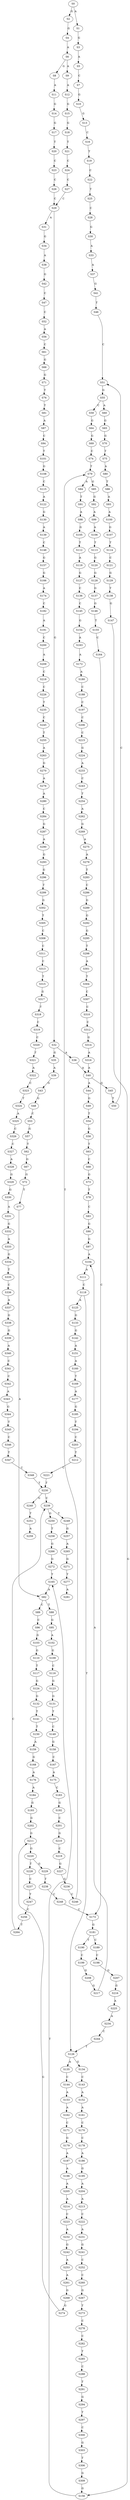 strict digraph  {
	S0 -> S1 [ label = A ];
	S0 -> S2 [ label = G ];
	S1 -> S3 [ label = G ];
	S2 -> S4 [ label = G ];
	S3 -> S5 [ label = A ];
	S4 -> S6 [ label = A ];
	S5 -> S7 [ label = C ];
	S6 -> S8 [ label = G ];
	S6 -> S9 [ label = A ];
	S7 -> S10 [ label = G ];
	S8 -> S11 [ label = A ];
	S9 -> S12 [ label = A ];
	S10 -> S13 [ label = G ];
	S11 -> S14 [ label = G ];
	S12 -> S15 [ label = G ];
	S13 -> S16 [ label = C ];
	S14 -> S17 [ label = G ];
	S15 -> S18 [ label = G ];
	S16 -> S19 [ label = T ];
	S17 -> S20 [ label = T ];
	S18 -> S21 [ label = T ];
	S19 -> S22 [ label = C ];
	S20 -> S23 [ label = C ];
	S21 -> S24 [ label = C ];
	S22 -> S25 [ label = T ];
	S23 -> S26 [ label = C ];
	S24 -> S27 [ label = C ];
	S25 -> S28 [ label = C ];
	S26 -> S29 [ label = C ];
	S27 -> S29 [ label = C ];
	S28 -> S30 [ label = G ];
	S29 -> S31 [ label = A ];
	S29 -> S32 [ label = G ];
	S30 -> S33 [ label = A ];
	S31 -> S34 [ label = G ];
	S32 -> S35 [ label = G ];
	S32 -> S36 [ label = A ];
	S33 -> S37 [ label = A ];
	S34 -> S38 [ label = A ];
	S35 -> S39 [ label = A ];
	S36 -> S40 [ label = A ];
	S37 -> S41 [ label = G ];
	S38 -> S42 [ label = G ];
	S39 -> S43 [ label = G ];
	S40 -> S44 [ label = A ];
	S40 -> S45 [ label = G ];
	S41 -> S46 [ label = T ];
	S42 -> S47 [ label = C ];
	S43 -> S48 [ label = G ];
	S44 -> S49 [ label = G ];
	S45 -> S50 [ label = T ];
	S46 -> S51 [ label = C ];
	S47 -> S52 [ label = C ];
	S48 -> S53 [ label = C ];
	S49 -> S54 [ label = T ];
	S50 -> S51 [ label = C ];
	S51 -> S55 [ label = G ];
	S52 -> S56 [ label = A ];
	S53 -> S57 [ label = G ];
	S54 -> S58 [ label = G ];
	S55 -> S59 [ label = C ];
	S55 -> S60 [ label = A ];
	S56 -> S61 [ label = C ];
	S57 -> S62 [ label = T ];
	S58 -> S63 [ label = T ];
	S59 -> S64 [ label = G ];
	S60 -> S65 [ label = G ];
	S61 -> S66 [ label = G ];
	S62 -> S67 [ label = G ];
	S63 -> S68 [ label = C ];
	S64 -> S69 [ label = G ];
	S65 -> S70 [ label = G ];
	S66 -> S71 [ label = G ];
	S67 -> S72 [ label = G ];
	S68 -> S73 [ label = G ];
	S69 -> S74 [ label = C ];
	S70 -> S75 [ label = T ];
	S71 -> S76 [ label = T ];
	S72 -> S77 [ label = T ];
	S73 -> S78 [ label = T ];
	S74 -> S79 [ label = T ];
	S75 -> S80 [ label = A ];
	S76 -> S81 [ label = T ];
	S77 -> S82 [ label = A ];
	S78 -> S83 [ label = C ];
	S79 -> S84 [ label = A ];
	S79 -> S85 [ label = G ];
	S80 -> S86 [ label = T ];
	S81 -> S87 [ label = A ];
	S82 -> S88 [ label = T ];
	S82 -> S89 [ label = C ];
	S83 -> S90 [ label = G ];
	S84 -> S91 [ label = T ];
	S85 -> S92 [ label = G ];
	S86 -> S93 [ label = A ];
	S87 -> S94 [ label = C ];
	S88 -> S95 [ label = G ];
	S89 -> S96 [ label = C ];
	S90 -> S97 [ label = G ];
	S91 -> S98 [ label = A ];
	S92 -> S99 [ label = A ];
	S93 -> S100 [ label = A ];
	S94 -> S101 [ label = T ];
	S95 -> S102 [ label = A ];
	S96 -> S103 [ label = G ];
	S97 -> S104 [ label = A ];
	S98 -> S105 [ label = G ];
	S99 -> S106 [ label = A ];
	S100 -> S107 [ label = G ];
	S101 -> S108 [ label = G ];
	S102 -> S109 [ label = G ];
	S103 -> S110 [ label = G ];
	S104 -> S111 [ label = A ];
	S105 -> S112 [ label = T ];
	S106 -> S113 [ label = T ];
	S107 -> S114 [ label = T ];
	S108 -> S115 [ label = C ];
	S109 -> S116 [ label = C ];
	S110 -> S117 [ label = T ];
	S111 -> S118 [ label = C ];
	S112 -> S119 [ label = A ];
	S113 -> S120 [ label = G ];
	S114 -> S121 [ label = C ];
	S115 -> S122 [ label = A ];
	S116 -> S123 [ label = G ];
	S117 -> S124 [ label = G ];
	S118 -> S125 [ label = A ];
	S118 -> S126 [ label = T ];
	S119 -> S127 [ label = G ];
	S120 -> S128 [ label = G ];
	S121 -> S129 [ label = G ];
	S122 -> S130 [ label = G ];
	S123 -> S131 [ label = G ];
	S124 -> S132 [ label = G ];
	S125 -> S133 [ label = G ];
	S126 -> S134 [ label = G ];
	S126 -> S135 [ label = A ];
	S127 -> S136 [ label = C ];
	S128 -> S137 [ label = G ];
	S129 -> S138 [ label = T ];
	S130 -> S139 [ label = A ];
	S131 -> S140 [ label = T ];
	S132 -> S141 [ label = T ];
	S133 -> S142 [ label = G ];
	S134 -> S143 [ label = C ];
	S135 -> S144 [ label = C ];
	S136 -> S145 [ label = C ];
	S137 -> S146 [ label = G ];
	S138 -> S147 [ label = G ];
	S139 -> S148 [ label = C ];
	S140 -> S149 [ label = C ];
	S141 -> S150 [ label = T ];
	S142 -> S151 [ label = A ];
	S143 -> S152 [ label = A ];
	S144 -> S153 [ label = A ];
	S145 -> S154 [ label = G ];
	S146 -> S155 [ label = T ];
	S147 -> S156 [ label = G ];
	S148 -> S157 [ label = G ];
	S149 -> S158 [ label = G ];
	S150 -> S159 [ label = A ];
	S151 -> S160 [ label = A ];
	S152 -> S161 [ label = A ];
	S153 -> S162 [ label = A ];
	S154 -> S163 [ label = A ];
	S155 -> S164 [ label = C ];
	S156 -> S165 [ label = T ];
	S157 -> S166 [ label = G ];
	S158 -> S167 [ label = C ];
	S159 -> S168 [ label = G ];
	S160 -> S169 [ label = T ];
	S161 -> S170 [ label = C ];
	S162 -> S171 [ label = C ];
	S163 -> S172 [ label = A ];
	S164 -> S173 [ label = C ];
	S165 -> S82 [ label = A ];
	S166 -> S174 [ label = A ];
	S167 -> S175 [ label = A ];
	S168 -> S176 [ label = A ];
	S169 -> S177 [ label = A ];
	S170 -> S178 [ label = C ];
	S171 -> S179 [ label = G ];
	S172 -> S180 [ label = A ];
	S173 -> S181 [ label = G ];
	S174 -> S182 [ label = C ];
	S175 -> S183 [ label = C ];
	S176 -> S184 [ label = A ];
	S177 -> S185 [ label = G ];
	S178 -> S186 [ label = A ];
	S179 -> S187 [ label = A ];
	S180 -> S188 [ label = C ];
	S181 -> S189 [ label = C ];
	S181 -> S190 [ label = T ];
	S182 -> S191 [ label = A ];
	S183 -> S192 [ label = G ];
	S184 -> S193 [ label = G ];
	S185 -> S194 [ label = T ];
	S186 -> S195 [ label = G ];
	S187 -> S196 [ label = A ];
	S188 -> S197 [ label = C ];
	S189 -> S198 [ label = C ];
	S190 -> S199 [ label = C ];
	S191 -> S200 [ label = C ];
	S192 -> S201 [ label = C ];
	S193 -> S202 [ label = G ];
	S194 -> S203 [ label = C ];
	S195 -> S204 [ label = A ];
	S196 -> S205 [ label = A ];
	S197 -> S206 [ label = C ];
	S198 -> S207 [ label = G ];
	S199 -> S208 [ label = G ];
	S200 -> S209 [ label = A ];
	S201 -> S210 [ label = G ];
	S202 -> S211 [ label = G ];
	S203 -> S212 [ label = T ];
	S204 -> S213 [ label = A ];
	S205 -> S214 [ label = A ];
	S206 -> S215 [ label = C ];
	S207 -> S216 [ label = G ];
	S208 -> S217 [ label = G ];
	S209 -> S218 [ label = C ];
	S210 -> S219 [ label = C ];
	S211 -> S220 [ label = G ];
	S212 -> S221 [ label = C ];
	S213 -> S222 [ label = C ];
	S214 -> S223 [ label = C ];
	S215 -> S224 [ label = G ];
	S216 -> S225 [ label = A ];
	S217 -> S104 [ label = A ];
	S218 -> S226 [ label = C ];
	S219 -> S227 [ label = G ];
	S220 -> S228 [ label = T ];
	S220 -> S229 [ label = G ];
	S221 -> S230 [ label = T ];
	S222 -> S231 [ label = A ];
	S223 -> S232 [ label = A ];
	S224 -> S233 [ label = A ];
	S225 -> S234 [ label = A ];
	S226 -> S235 [ label = T ];
	S227 -> S236 [ label = G ];
	S228 -> S237 [ label = C ];
	S229 -> S238 [ label = T ];
	S230 -> S239 [ label = C ];
	S230 -> S240 [ label = G ];
	S231 -> S241 [ label = G ];
	S232 -> S242 [ label = G ];
	S233 -> S243 [ label = C ];
	S234 -> S244 [ label = C ];
	S235 -> S245 [ label = C ];
	S236 -> S246 [ label = C ];
	S237 -> S247 [ label = T ];
	S238 -> S248 [ label = C ];
	S239 -> S249 [ label = T ];
	S239 -> S250 [ label = G ];
	S240 -> S251 [ label = T ];
	S241 -> S252 [ label = C ];
	S242 -> S253 [ label = A ];
	S243 -> S254 [ label = T ];
	S244 -> S126 [ label = T ];
	S245 -> S255 [ label = T ];
	S246 -> S79 [ label = T ];
	S247 -> S256 [ label = C ];
	S248 -> S173 [ label = C ];
	S249 -> S257 [ label = G ];
	S250 -> S258 [ label = T ];
	S251 -> S259 [ label = A ];
	S252 -> S260 [ label = C ];
	S253 -> S261 [ label = A ];
	S254 -> S262 [ label = A ];
	S255 -> S263 [ label = A ];
	S256 -> S264 [ label = T ];
	S257 -> S265 [ label = A ];
	S258 -> S266 [ label = G ];
	S260 -> S267 [ label = G ];
	S261 -> S268 [ label = G ];
	S262 -> S269 [ label = G ];
	S263 -> S270 [ label = G ];
	S264 -> S239 [ label = C ];
	S265 -> S271 [ label = G ];
	S266 -> S272 [ label = G ];
	S267 -> S273 [ label = T ];
	S268 -> S274 [ label = G ];
	S269 -> S275 [ label = A ];
	S270 -> S276 [ label = A ];
	S271 -> S277 [ label = T ];
	S272 -> S165 [ label = T ];
	S273 -> S278 [ label = C ];
	S274 -> S211 [ label = G ];
	S275 -> S279 [ label = A ];
	S276 -> S280 [ label = A ];
	S277 -> S281 [ label = A ];
	S278 -> S282 [ label = C ];
	S279 -> S283 [ label = T ];
	S280 -> S284 [ label = C ];
	S282 -> S285 [ label = T ];
	S283 -> S286 [ label = C ];
	S284 -> S287 [ label = G ];
	S285 -> S288 [ label = C ];
	S286 -> S289 [ label = G ];
	S287 -> S290 [ label = A ];
	S288 -> S291 [ label = T ];
	S289 -> S292 [ label = G ];
	S290 -> S293 [ label = G ];
	S291 -> S294 [ label = G ];
	S292 -> S295 [ label = G ];
	S293 -> S296 [ label = G ];
	S294 -> S297 [ label = T ];
	S295 -> S298 [ label = T ];
	S296 -> S299 [ label = T ];
	S297 -> S300 [ label = C ];
	S298 -> S301 [ label = A ];
	S299 -> S302 [ label = G ];
	S300 -> S303 [ label = G ];
	S301 -> S304 [ label = T ];
	S302 -> S305 [ label = T ];
	S303 -> S306 [ label = T ];
	S304 -> S307 [ label = C ];
	S305 -> S308 [ label = C ];
	S306 -> S309 [ label = G ];
	S307 -> S310 [ label = C ];
	S308 -> S311 [ label = C ];
	S309 -> S156 [ label = G ];
	S310 -> S312 [ label = C ];
	S311 -> S313 [ label = C ];
	S312 -> S314 [ label = G ];
	S313 -> S315 [ label = T ];
	S314 -> S316 [ label = A ];
	S315 -> S317 [ label = G ];
	S316 -> S40 [ label = A ];
	S317 -> S318 [ label = T ];
	S318 -> S319 [ label = C ];
	S319 -> S320 [ label = C ];
	S320 -> S321 [ label = T ];
	S321 -> S322 [ label = A ];
	S322 -> S323 [ label = C ];
	S323 -> S324 [ label = T ];
	S324 -> S325 [ label = A ];
	S325 -> S326 [ label = C ];
	S326 -> S327 [ label = C ];
	S327 -> S328 [ label = A ];
	S328 -> S329 [ label = G ];
	S329 -> S330 [ label = G ];
	S330 -> S331 [ label = A ];
	S331 -> S332 [ label = G ];
	S332 -> S333 [ label = A ];
	S333 -> S334 [ label = G ];
	S334 -> S335 [ label = T ];
	S335 -> S336 [ label = C ];
	S336 -> S337 [ label = A ];
	S337 -> S338 [ label = G ];
	S338 -> S339 [ label = G ];
	S339 -> S340 [ label = A ];
	S340 -> S341 [ label = C ];
	S341 -> S342 [ label = C ];
	S342 -> S343 [ label = A ];
	S343 -> S344 [ label = G ];
	S344 -> S345 [ label = T ];
	S345 -> S346 [ label = C ];
	S346 -> S347 [ label = T ];
	S347 -> S348 [ label = C ];
	S348 -> S230 [ label = T ];
}
